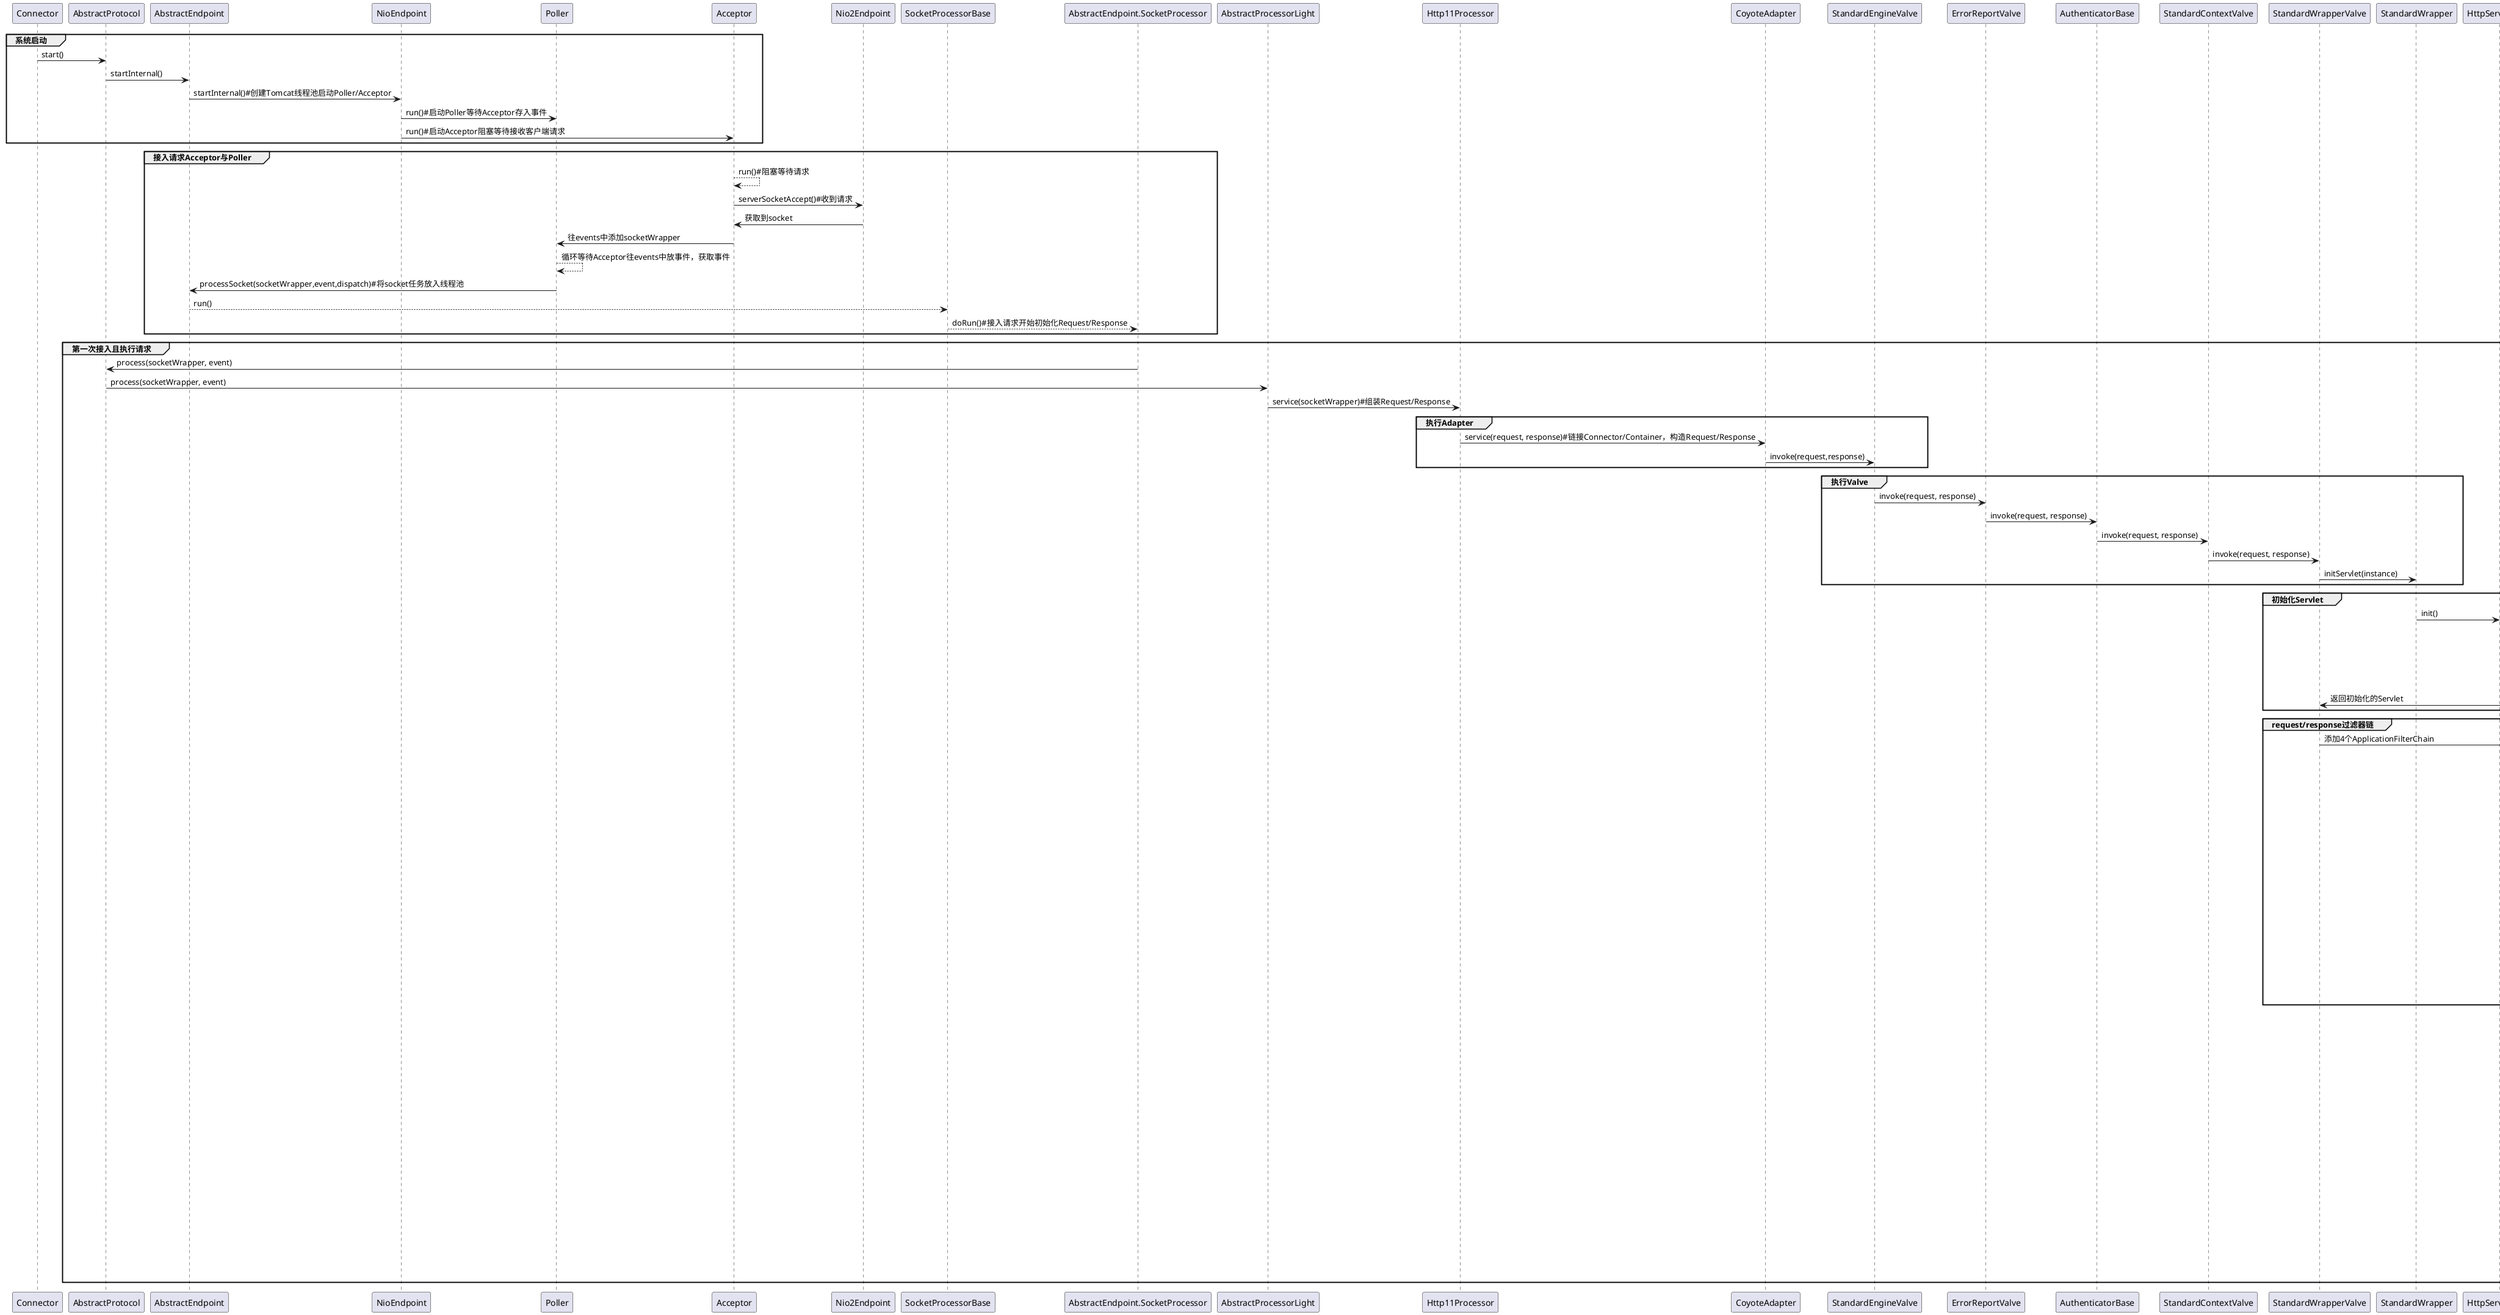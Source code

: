 @startuml
'https://plantuml.com/sequence-diagram

group 系统启动
    Connector->AbstractProtocol:start()
    AbstractProtocol->AbstractEndpoint:startInternal()
    AbstractEndpoint->NioEndpoint:startInternal()#创建Tomcat线程池启动Poller/Acceptor
    NioEndpoint->Poller:run()#启动Poller等待Acceptor存入事件
    NioEndpoint->Acceptor:run()#启动Acceptor阻塞等待接收客户端请求
end
group 接入请求Acceptor与Poller
    Acceptor-->Acceptor : run()#阻塞等待请求
    Acceptor->Nio2Endpoint : serverSocketAccept()#收到请求
    Nio2Endpoint->Acceptor : 获取到socket
    Acceptor->Poller : 往events中添加socketWrapper
    Poller-->Poller : 循环等待Acceptor往events中放事件，获取事件
    Poller->AbstractEndpoint : processSocket(socketWrapper,event,dispatch)#将socket任务放入线程池
    AbstractEndpoint--> SocketProcessorBase: run()
    SocketProcessorBase--> AbstractEndpoint.SocketProcessor: doRun()#接入请求开始初始化Request/Response
end

group 第一次接入且执行请求
    AbstractEndpoint.SocketProcessor->AbstractProtocol:process(socketWrapper, event)
    AbstractProtocol->AbstractProcessorLight:process(socketWrapper, event)
    AbstractProcessorLight->Http11Processor:service(socketWrapper)#组装Request/Response
    group 执行Adapter
    Http11Processor->CoyoteAdapter:service(request, response)#链接Connector/Container，构造Request/Response
    CoyoteAdapter->StandardEngineValve:invoke(request,response)
    end
    group 执行Valve
    StandardEngineValve->ErrorReportValve:invoke(request, response)
    ErrorReportValve->AuthenticatorBase:invoke(request, response)
    AuthenticatorBase->StandardContextValve:invoke(request, response)
    StandardContextValve->StandardWrapperValve:invoke(request, response)
    StandardWrapperValve->StandardWrapper:initServlet(instance)
    end
    group 初始化Servlet
    StandardWrapper->HttpServletBean:init()
    HttpServletBean->FrameworkServlet:initServletBean()
    FrameworkServlet->FrameworkServlet:initWebApplicationContext()
    FrameworkServlet->DispatcherServlet:onRefresh(ApplicationContext)#初始化SpringMVC Bean
    DispatcherServlet->StandardWrapperValve:返回初始化的Servlet
    end
    group request/response过滤器链
    StandardWrapperValve->ApplicationFilterFactory:添加4个ApplicationFilterChain
    ApplicationFilterFactory->ApplicationFilterChain:doFilter(request,response)
    ApplicationFilterChain->OncePerRequestFilter:doFilter(request,response)
    OncePerRequestFilter->CharacterEncodingFilter:doFilterInternal(httpRequest, httpResponse, filterChain)

    CharacterEncodingFilter->ApplicationFilterChain:doFilter(request,response)
    ApplicationFilterChain->OncePerRequestFilter:doFilter(request,response)
    OncePerRequestFilter->FormContentFilter:doFilterInternal(httpRequest, httpResponse, filterChain)

    FormContentFilter->ApplicationFilterChain:doFilter(request,response)
    ApplicationFilterChain->OncePerRequestFilter:doFilter(request,response)
    OncePerRequestFilter->RequestContextFilter:doFilterInternal(httpRequest, httpResponse, filterChain)

    RequestContextFilter->ApplicationFilterChain:doFilter(request,response)
    ApplicationFilterChain->OncePerRequestFilter:doFilter(request,response)
    OncePerRequestFilter->WsFilter:doFilterInternal(httpRequest, httpResponse, filterChain)

    WsFilter->ApplicationFilterChain:doFilter(request,response)
    note left :执行完过滤器开始分发请求
    end
    group 分发执行请求
    ApplicationFilterChain->FrameworkServlet:servlet.service(request, response)
    FrameworkServlet->HttpServlet:servlet.service(request, response)
    HttpServlet->FrameworkServlet:doGet()
    FrameworkServlet->DispatcherServlet:doService()
    DispatcherServlet->AbstractHandlerMethodAdapter:handle(processedRequest, response, mappedHandler.getHandler())
    AbstractHandlerMethodAdapter->ServletInvocableHandlerMethod:invokeAndHandle(webRequest, mavContainer)
    ServletInvocableHandlerMethod->InvocableHandlerMethod:doInvoke(Object... args)#反射执行请求
    end
    group 处理返回值
    InvocableHandlerMethod->ServletInvocableHandlerMethod:执行请求完成返回
    ServletInvocableHandlerMethod->HandlerMethodReturnValueHandlerComposite:处理返回值
    HandlerMethodReturnValueHandlerComposite->RequestResponseBodyMethodProcessor:处理返回值
    RequestResponseBodyMethodProcessor->AbstractMessageConverterMethodProcessor:((HttpMessageConverter) converter).write(body, selectedMediaType, outputMessage)
    AbstractMessageConverterMethodProcessor->AbstractHttpMessageConverter:((HttpMessageConverter) converter).write(body, selectedMediaType, outputMessage)
    end
end
@enduml